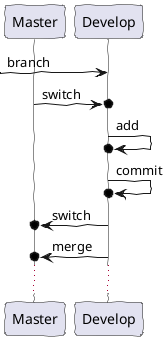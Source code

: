 @startuml

'Configuration
skinparam lifelineStrategy solid
'skinparam backgroundColor #EEEBDC
skinparam handwritten true

'Participants
participant Master
participant Develop

'Diagram
[-> Develop             : branch
Master ->o Develop      : switch
Develop ->o Develop     : add
Develop ->o Develop     : commit
Develop ->o Master      : switch
Develop ->o Master      : merge

...

@enduml